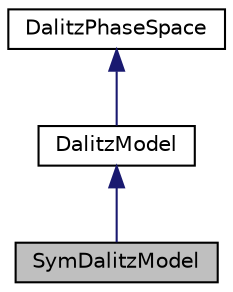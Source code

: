 digraph "SymDalitzModel"
{
  edge [fontname="Helvetica",fontsize="10",labelfontname="Helvetica",labelfontsize="10"];
  node [fontname="Helvetica",fontsize="10",shape=record];
  Node1 [label="SymDalitzModel",height=0.2,width=0.4,color="black", fillcolor="grey75", style="filled", fontcolor="black"];
  Node2 -> Node1 [dir="back",color="midnightblue",fontsize="10",style="solid"];
  Node2 [label="DalitzModel",height=0.2,width=0.4,color="black", fillcolor="white", style="filled",URL="$class_dalitz_model.html"];
  Node3 -> Node2 [dir="back",color="midnightblue",fontsize="10",style="solid"];
  Node3 [label="DalitzPhaseSpace",height=0.2,width=0.4,color="black", fillcolor="white", style="filled",URL="$class_dalitz_phase_space.html"];
}
